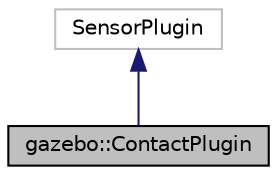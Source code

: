 digraph "gazebo::ContactPlugin"
{
 // LATEX_PDF_SIZE
  edge [fontname="Helvetica",fontsize="10",labelfontname="Helvetica",labelfontsize="10"];
  node [fontname="Helvetica",fontsize="10",shape=record];
  Node1 [label="gazebo::ContactPlugin",height=0.2,width=0.4,color="black", fillcolor="grey75", style="filled", fontcolor="black",tooltip="A plugin for the contact sensors."];
  Node2 -> Node1 [dir="back",color="midnightblue",fontsize="10",style="solid",fontname="Helvetica"];
  Node2 [label="SensorPlugin",height=0.2,width=0.4,color="grey75", fillcolor="white", style="filled",tooltip=" "];
}
